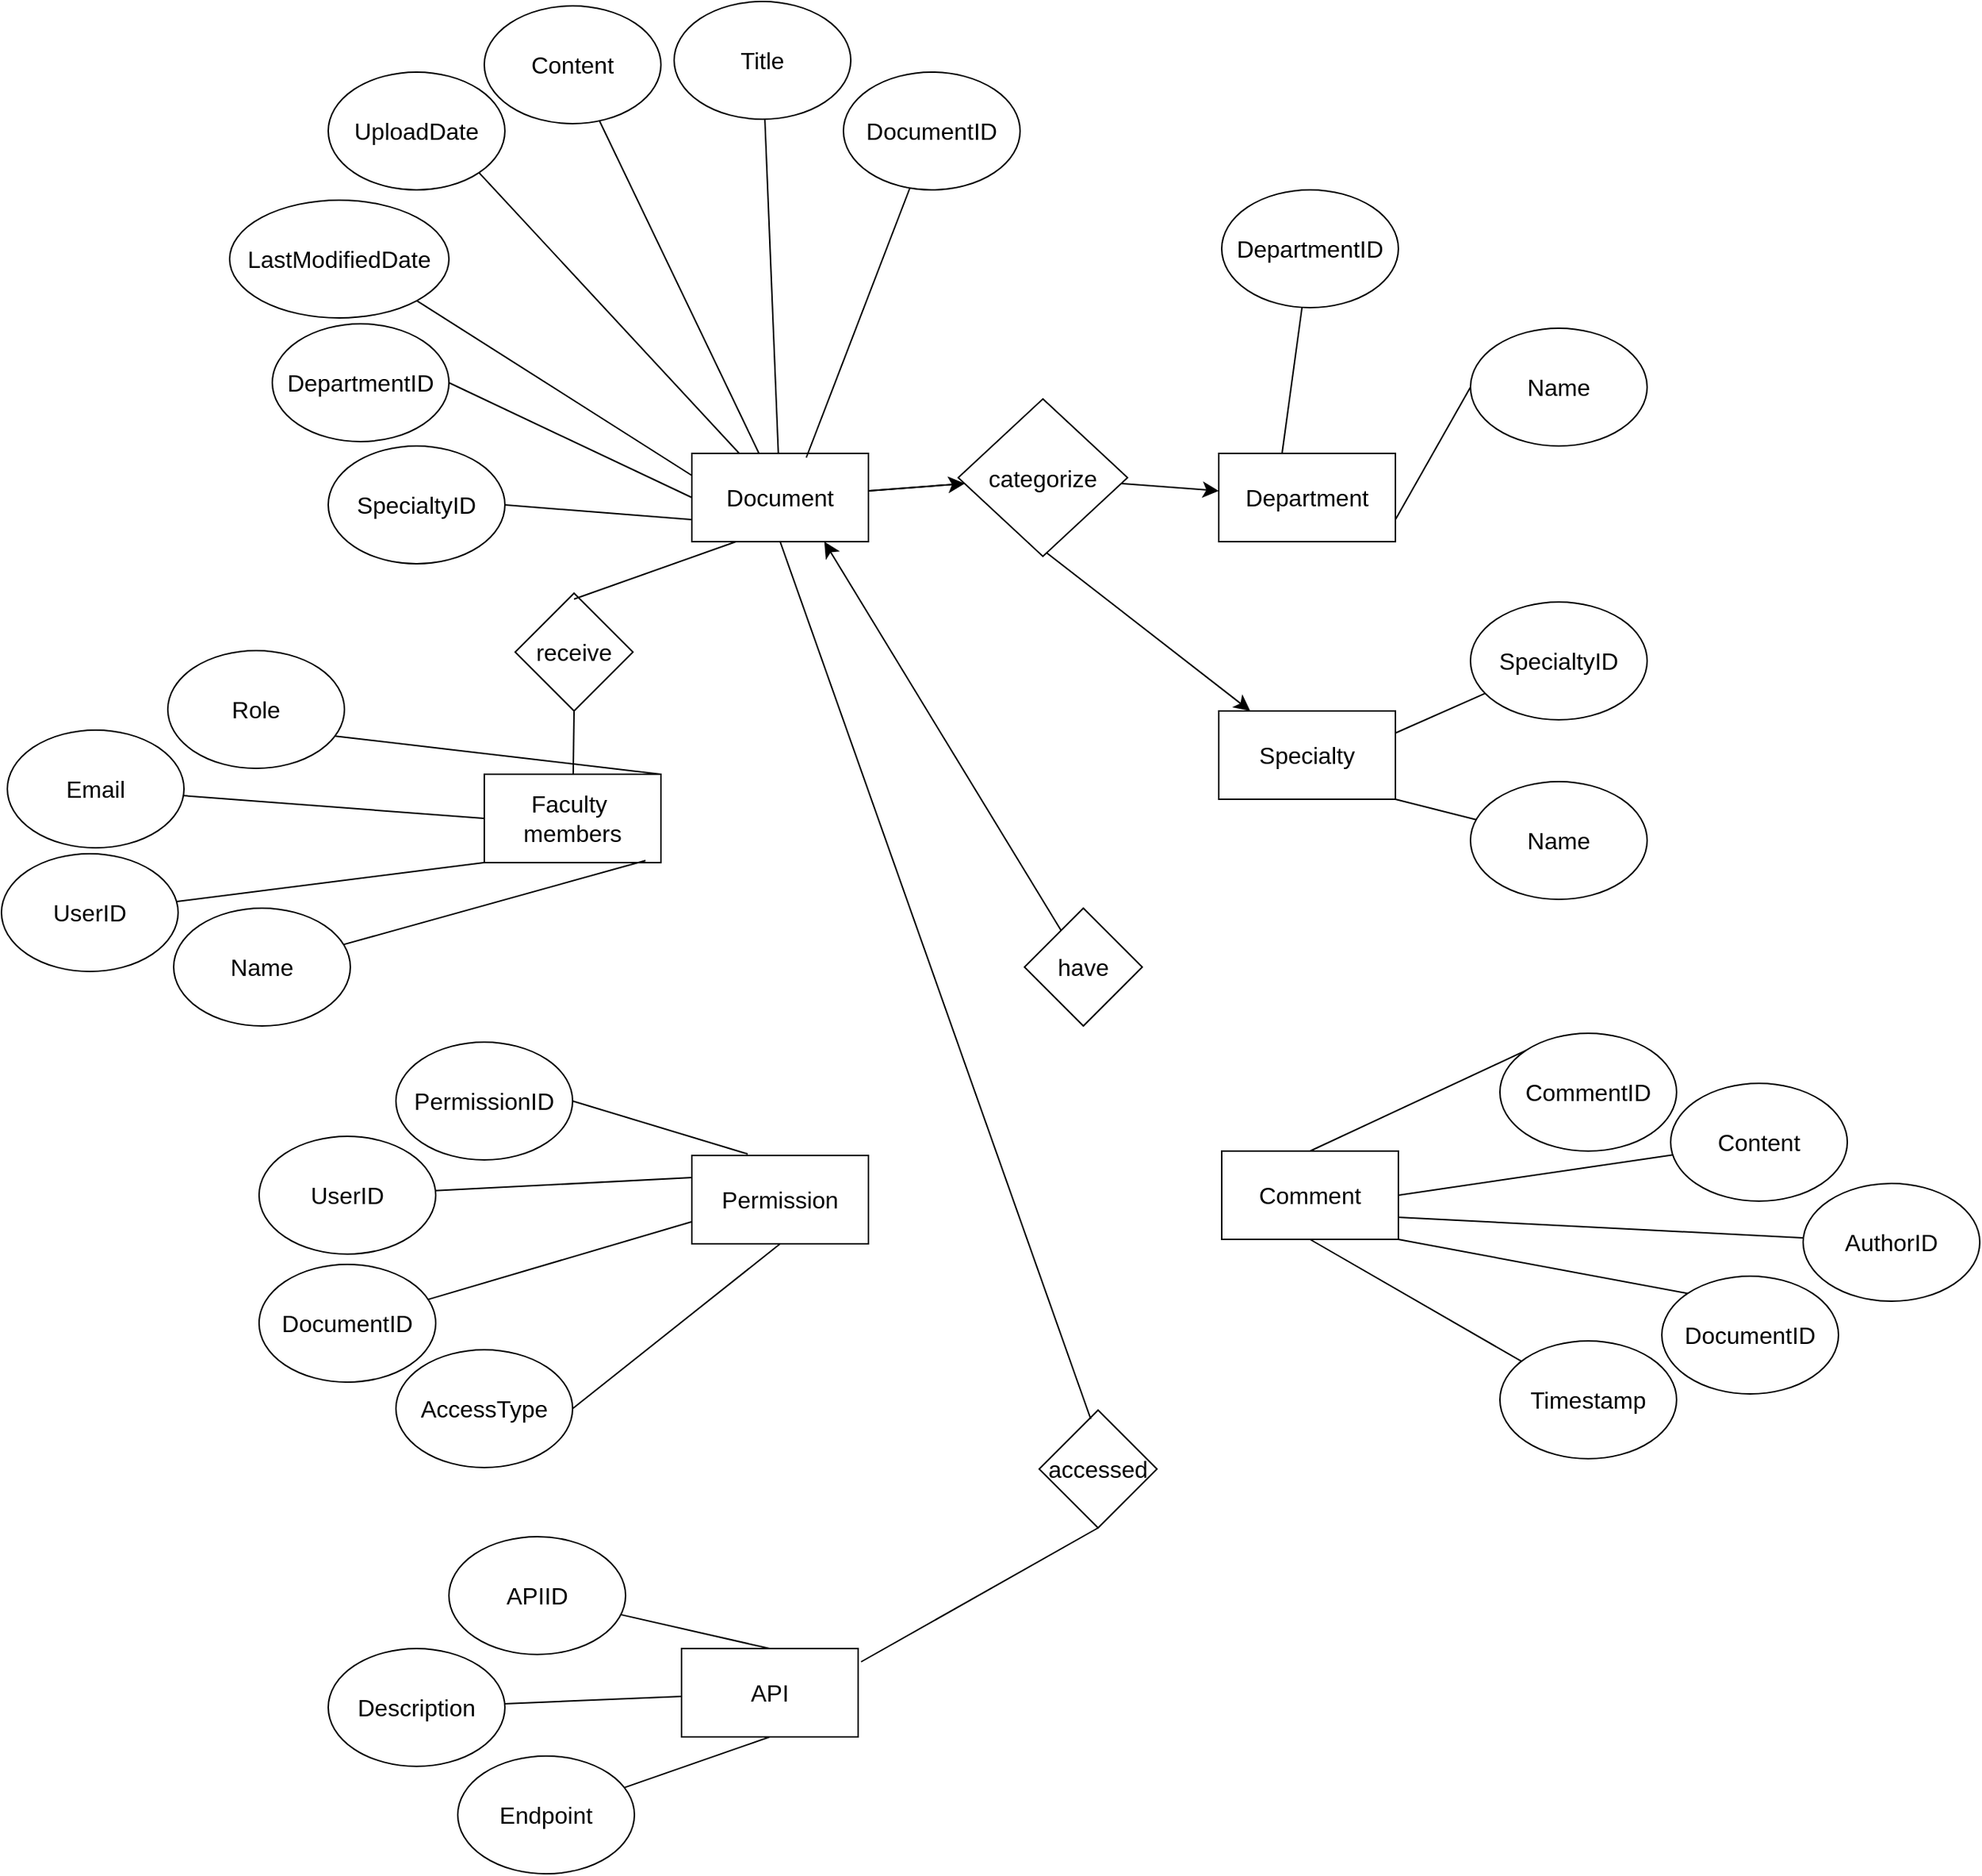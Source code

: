 <mxfile version="22.1.16" type="github">
  <diagram name="Page-1" id="CB8bF0mw-30R6pwMYmQ7">
    <mxGraphModel dx="3221" dy="1424" grid="0" gridSize="10" guides="1" tooltips="1" connect="1" arrows="1" fold="1" page="0" pageScale="1" pageWidth="827" pageHeight="1169" math="0" shadow="0">
      <root>
        <mxCell id="0" />
        <mxCell id="1" parent="0" />
        <mxCell id="AcX79DQq8TtY2j8x3X8w-1" value="Department" style="rounded=0;whiteSpace=wrap;html=1;fontSize=16;" parent="1" vertex="1">
          <mxGeometry x="333" y="48" width="120" height="60" as="geometry" />
        </mxCell>
        <mxCell id="AcX79DQq8TtY2j8x3X8w-103" value="" style="edgeStyle=none;curved=1;rounded=0;orthogonalLoop=1;jettySize=auto;html=1;fontSize=12;startSize=8;endSize=8;" parent="1" source="AcX79DQq8TtY2j8x3X8w-2" target="AcX79DQq8TtY2j8x3X8w-102" edge="1">
          <mxGeometry relative="1" as="geometry" />
        </mxCell>
        <mxCell id="AcX79DQq8TtY2j8x3X8w-113" value="" style="edgeStyle=none;curved=1;rounded=0;orthogonalLoop=1;jettySize=auto;html=1;fontSize=12;startSize=8;endSize=8;" parent="1" source="AcX79DQq8TtY2j8x3X8w-2" target="AcX79DQq8TtY2j8x3X8w-102" edge="1">
          <mxGeometry relative="1" as="geometry" />
        </mxCell>
        <mxCell id="AcX79DQq8TtY2j8x3X8w-2" value="Document" style="rounded=0;whiteSpace=wrap;html=1;fontSize=16;" parent="1" vertex="1">
          <mxGeometry x="-25" y="48" width="120" height="60" as="geometry" />
        </mxCell>
        <mxCell id="AcX79DQq8TtY2j8x3X8w-3" value="Specialty" style="rounded=0;whiteSpace=wrap;html=1;fontSize=16;" parent="1" vertex="1">
          <mxGeometry x="333" y="223" width="120" height="60" as="geometry" />
        </mxCell>
        <mxCell id="AcX79DQq8TtY2j8x3X8w-4" value="Faculty&amp;nbsp; members" style="rounded=0;whiteSpace=wrap;html=1;fontSize=16;" parent="1" vertex="1">
          <mxGeometry x="-166" y="266" width="120" height="60" as="geometry" />
        </mxCell>
        <mxCell id="AcX79DQq8TtY2j8x3X8w-5" value="Permission" style="rounded=0;whiteSpace=wrap;html=1;fontSize=16;" parent="1" vertex="1">
          <mxGeometry x="-25" y="525" width="120" height="60" as="geometry" />
        </mxCell>
        <mxCell id="AcX79DQq8TtY2j8x3X8w-6" value="Comment" style="rounded=0;whiteSpace=wrap;html=1;fontSize=16;" parent="1" vertex="1">
          <mxGeometry x="335" y="522" width="120" height="60" as="geometry" />
        </mxCell>
        <mxCell id="AcX79DQq8TtY2j8x3X8w-8" value="API" style="rounded=0;whiteSpace=wrap;html=1;fontSize=16;" parent="1" vertex="1">
          <mxGeometry x="-32" y="860" width="120" height="60" as="geometry" />
        </mxCell>
        <mxCell id="AcX79DQq8TtY2j8x3X8w-9" value="Name" style="ellipse;whiteSpace=wrap;html=1;fontSize=16;" parent="1" vertex="1">
          <mxGeometry x="504" y="-37" width="120" height="80" as="geometry" />
        </mxCell>
        <mxCell id="AcX79DQq8TtY2j8x3X8w-10" value="DepartmentID" style="ellipse;whiteSpace=wrap;html=1;fontSize=16;" parent="1" vertex="1">
          <mxGeometry x="-310" y="-40" width="120" height="80" as="geometry" />
        </mxCell>
        <mxCell id="AcX79DQq8TtY2j8x3X8w-11" value="SpecialtyID" style="ellipse;whiteSpace=wrap;html=1;fontSize=16;" parent="1" vertex="1">
          <mxGeometry x="-272" y="43" width="120" height="80" as="geometry" />
        </mxCell>
        <mxCell id="AcX79DQq8TtY2j8x3X8w-12" value="LastModifiedDate" style="ellipse;whiteSpace=wrap;html=1;fontSize=16;" parent="1" vertex="1">
          <mxGeometry x="-339" y="-124" width="149" height="80" as="geometry" />
        </mxCell>
        <mxCell id="AcX79DQq8TtY2j8x3X8w-13" value="Title" style="ellipse;whiteSpace=wrap;html=1;fontSize=16;" parent="1" vertex="1">
          <mxGeometry x="-37" y="-259" width="120" height="80" as="geometry" />
        </mxCell>
        <mxCell id="AcX79DQq8TtY2j8x3X8w-14" value="Content" style="ellipse;whiteSpace=wrap;html=1;fontSize=16;" parent="1" vertex="1">
          <mxGeometry x="-166" y="-256" width="120" height="80" as="geometry" />
        </mxCell>
        <mxCell id="AcX79DQq8TtY2j8x3X8w-15" value="UploadDate" style="ellipse;whiteSpace=wrap;html=1;fontSize=16;" parent="1" vertex="1">
          <mxGeometry x="-272" y="-211" width="120" height="80" as="geometry" />
        </mxCell>
        <mxCell id="AcX79DQq8TtY2j8x3X8w-16" value="DocumentID" style="ellipse;whiteSpace=wrap;html=1;fontSize=16;" parent="1" vertex="1">
          <mxGeometry x="78" y="-211" width="120" height="80" as="geometry" />
        </mxCell>
        <mxCell id="AcX79DQq8TtY2j8x3X8w-18" value="" style="endArrow=none;html=1;rounded=0;fontSize=12;startSize=8;endSize=8;curved=1;exitX=0.648;exitY=0.048;exitDx=0;exitDy=0;exitPerimeter=0;" parent="1" source="AcX79DQq8TtY2j8x3X8w-2" target="AcX79DQq8TtY2j8x3X8w-16" edge="1">
          <mxGeometry width="50" height="50" relative="1" as="geometry">
            <mxPoint x="44" y="-40" as="sourcePoint" />
            <mxPoint x="94" y="-90" as="targetPoint" />
          </mxGeometry>
        </mxCell>
        <mxCell id="AcX79DQq8TtY2j8x3X8w-19" value="" style="endArrow=none;html=1;rounded=0;fontSize=12;startSize=8;endSize=8;curved=1;" parent="1" source="AcX79DQq8TtY2j8x3X8w-2" target="AcX79DQq8TtY2j8x3X8w-13" edge="1">
          <mxGeometry width="50" height="50" relative="1" as="geometry">
            <mxPoint x="-10" y="23" as="sourcePoint" />
            <mxPoint x="40" y="-27" as="targetPoint" />
          </mxGeometry>
        </mxCell>
        <mxCell id="AcX79DQq8TtY2j8x3X8w-20" value="" style="endArrow=none;html=1;rounded=0;fontSize=12;startSize=8;endSize=8;curved=1;exitX=1;exitY=1;exitDx=0;exitDy=0;entryX=0;entryY=0.25;entryDx=0;entryDy=0;" parent="1" source="AcX79DQq8TtY2j8x3X8w-12" target="AcX79DQq8TtY2j8x3X8w-2" edge="1">
          <mxGeometry width="50" height="50" relative="1" as="geometry">
            <mxPoint x="-134" y="10" as="sourcePoint" />
            <mxPoint x="-84" y="-40" as="targetPoint" />
          </mxGeometry>
        </mxCell>
        <mxCell id="AcX79DQq8TtY2j8x3X8w-21" value="" style="endArrow=none;html=1;rounded=0;fontSize=12;startSize=8;endSize=8;curved=1;" parent="1" source="AcX79DQq8TtY2j8x3X8w-2" target="AcX79DQq8TtY2j8x3X8w-14" edge="1">
          <mxGeometry width="50" height="50" relative="1" as="geometry">
            <mxPoint x="-142" y="-56" as="sourcePoint" />
            <mxPoint x="-92" y="-106" as="targetPoint" />
          </mxGeometry>
        </mxCell>
        <mxCell id="AcX79DQq8TtY2j8x3X8w-22" value="" style="endArrow=none;html=1;rounded=0;fontSize=12;startSize=8;endSize=8;curved=1;exitX=1;exitY=0.5;exitDx=0;exitDy=0;entryX=0;entryY=0.75;entryDx=0;entryDy=0;" parent="1" source="AcX79DQq8TtY2j8x3X8w-11" target="AcX79DQq8TtY2j8x3X8w-2" edge="1">
          <mxGeometry width="50" height="50" relative="1" as="geometry">
            <mxPoint x="-112" y="110" as="sourcePoint" />
            <mxPoint x="-62" y="60" as="targetPoint" />
          </mxGeometry>
        </mxCell>
        <mxCell id="AcX79DQq8TtY2j8x3X8w-23" value="" style="endArrow=none;html=1;rounded=0;fontSize=12;startSize=8;endSize=8;curved=1;exitX=1;exitY=0.5;exitDx=0;exitDy=0;entryX=0;entryY=0.5;entryDx=0;entryDy=0;" parent="1" source="AcX79DQq8TtY2j8x3X8w-10" target="AcX79DQq8TtY2j8x3X8w-2" edge="1">
          <mxGeometry width="50" height="50" relative="1" as="geometry">
            <mxPoint x="-106" y="35" as="sourcePoint" />
            <mxPoint x="-56" y="-15" as="targetPoint" />
          </mxGeometry>
        </mxCell>
        <mxCell id="AcX79DQq8TtY2j8x3X8w-24" value="" style="endArrow=none;html=1;rounded=0;fontSize=12;startSize=8;endSize=8;curved=1;entryX=1;entryY=1;entryDx=0;entryDy=0;" parent="1" source="AcX79DQq8TtY2j8x3X8w-2" target="AcX79DQq8TtY2j8x3X8w-15" edge="1">
          <mxGeometry width="50" height="50" relative="1" as="geometry">
            <mxPoint x="-154" y="-23" as="sourcePoint" />
            <mxPoint x="-104" y="-73" as="targetPoint" />
          </mxGeometry>
        </mxCell>
        <mxCell id="AcX79DQq8TtY2j8x3X8w-25" value="Name" style="ellipse;whiteSpace=wrap;html=1;fontSize=16;" parent="1" vertex="1">
          <mxGeometry x="-377" y="357" width="120" height="80" as="geometry" />
        </mxCell>
        <mxCell id="AcX79DQq8TtY2j8x3X8w-26" value="UserID" style="ellipse;whiteSpace=wrap;html=1;fontSize=16;" parent="1" vertex="1">
          <mxGeometry x="-494" y="320" width="120" height="80" as="geometry" />
        </mxCell>
        <mxCell id="AcX79DQq8TtY2j8x3X8w-27" value="Name" style="ellipse;whiteSpace=wrap;html=1;fontSize=16;" parent="1" vertex="1">
          <mxGeometry x="504" y="271" width="120" height="80" as="geometry" />
        </mxCell>
        <mxCell id="AcX79DQq8TtY2j8x3X8w-28" value="SpecialtyID" style="ellipse;whiteSpace=wrap;html=1;fontSize=16;" parent="1" vertex="1">
          <mxGeometry x="504" y="149" width="120" height="80" as="geometry" />
        </mxCell>
        <mxCell id="AcX79DQq8TtY2j8x3X8w-29" value="DepartmentID" style="ellipse;whiteSpace=wrap;html=1;fontSize=16;" parent="1" vertex="1">
          <mxGeometry x="335" y="-131" width="120" height="80" as="geometry" />
        </mxCell>
        <mxCell id="AcX79DQq8TtY2j8x3X8w-30" value="" style="endArrow=none;html=1;rounded=0;fontSize=12;startSize=8;endSize=8;curved=1;entryX=0;entryY=0.5;entryDx=0;entryDy=0;exitX=1;exitY=0.75;exitDx=0;exitDy=0;" parent="1" source="AcX79DQq8TtY2j8x3X8w-1" target="AcX79DQq8TtY2j8x3X8w-9" edge="1">
          <mxGeometry width="50" height="50" relative="1" as="geometry">
            <mxPoint x="262" y="72" as="sourcePoint" />
            <mxPoint x="312" y="22" as="targetPoint" />
          </mxGeometry>
        </mxCell>
        <mxCell id="AcX79DQq8TtY2j8x3X8w-31" value="" style="endArrow=none;html=1;rounded=0;fontSize=12;startSize=8;endSize=8;curved=1;" parent="1" target="AcX79DQq8TtY2j8x3X8w-29" edge="1">
          <mxGeometry width="50" height="50" relative="1" as="geometry">
            <mxPoint x="376" y="48" as="sourcePoint" />
            <mxPoint x="426" y="-2" as="targetPoint" />
          </mxGeometry>
        </mxCell>
        <mxCell id="AcX79DQq8TtY2j8x3X8w-36" value="" style="endArrow=none;html=1;rounded=0;fontSize=12;startSize=8;endSize=8;curved=1;entryX=0.913;entryY=0.977;entryDx=0;entryDy=0;entryPerimeter=0;" parent="1" source="AcX79DQq8TtY2j8x3X8w-25" target="AcX79DQq8TtY2j8x3X8w-4" edge="1">
          <mxGeometry width="50" height="50" relative="1" as="geometry">
            <mxPoint x="373" y="379" as="sourcePoint" />
            <mxPoint x="-50" y="317" as="targetPoint" />
          </mxGeometry>
        </mxCell>
        <mxCell id="AcX79DQq8TtY2j8x3X8w-37" value="Role" style="ellipse;whiteSpace=wrap;html=1;fontSize=16;" parent="1" vertex="1">
          <mxGeometry x="-381" y="182" width="120" height="80" as="geometry" />
        </mxCell>
        <mxCell id="AcX79DQq8TtY2j8x3X8w-38" value="Email" style="ellipse;whiteSpace=wrap;html=1;fontSize=16;" parent="1" vertex="1">
          <mxGeometry x="-490" y="236" width="120" height="80" as="geometry" />
        </mxCell>
        <mxCell id="AcX79DQq8TtY2j8x3X8w-39" value="" style="endArrow=none;html=1;rounded=0;fontSize=12;startSize=8;endSize=8;curved=1;exitX=1;exitY=0;exitDx=0;exitDy=0;entryX=0.949;entryY=0.726;entryDx=0;entryDy=0;entryPerimeter=0;" parent="1" source="AcX79DQq8TtY2j8x3X8w-4" target="AcX79DQq8TtY2j8x3X8w-37" edge="1">
          <mxGeometry width="50" height="50" relative="1" as="geometry">
            <mxPoint x="438" y="239" as="sourcePoint" />
            <mxPoint x="488" y="189" as="targetPoint" />
          </mxGeometry>
        </mxCell>
        <mxCell id="AcX79DQq8TtY2j8x3X8w-40" value="" style="endArrow=none;html=1;rounded=0;fontSize=12;startSize=8;endSize=8;curved=1;exitX=0;exitY=0.5;exitDx=0;exitDy=0;" parent="1" source="AcX79DQq8TtY2j8x3X8w-4" target="AcX79DQq8TtY2j8x3X8w-38" edge="1">
          <mxGeometry width="50" height="50" relative="1" as="geometry">
            <mxPoint x="482" y="297" as="sourcePoint" />
            <mxPoint x="532" y="247" as="targetPoint" />
          </mxGeometry>
        </mxCell>
        <mxCell id="AcX79DQq8TtY2j8x3X8w-43" value="" style="endArrow=none;html=1;rounded=0;fontSize=12;startSize=8;endSize=8;curved=1;exitX=0;exitY=1;exitDx=0;exitDy=0;" parent="1" source="AcX79DQq8TtY2j8x3X8w-4" target="AcX79DQq8TtY2j8x3X8w-26" edge="1">
          <mxGeometry width="50" height="50" relative="1" as="geometry">
            <mxPoint x="516" y="315" as="sourcePoint" />
            <mxPoint x="566" y="265" as="targetPoint" />
          </mxGeometry>
        </mxCell>
        <mxCell id="AcX79DQq8TtY2j8x3X8w-44" value="PermissionID" style="ellipse;whiteSpace=wrap;html=1;fontSize=16;" parent="1" vertex="1">
          <mxGeometry x="-226" y="448" width="120" height="80" as="geometry" />
        </mxCell>
        <mxCell id="AcX79DQq8TtY2j8x3X8w-49" value="Endpoint" style="ellipse;whiteSpace=wrap;html=1;fontSize=16;" parent="1" vertex="1">
          <mxGeometry x="-184" y="933" width="120" height="80" as="geometry" />
        </mxCell>
        <mxCell id="AcX79DQq8TtY2j8x3X8w-50" value="Description" style="ellipse;whiteSpace=wrap;html=1;fontSize=16;" parent="1" vertex="1">
          <mxGeometry x="-272" y="860" width="120" height="80" as="geometry" />
        </mxCell>
        <mxCell id="AcX79DQq8TtY2j8x3X8w-55" value="Timestamp" style="ellipse;whiteSpace=wrap;html=1;fontSize=16;" parent="1" vertex="1">
          <mxGeometry x="524" y="651" width="120" height="80" as="geometry" />
        </mxCell>
        <mxCell id="AcX79DQq8TtY2j8x3X8w-56" value="DocumentID" style="ellipse;whiteSpace=wrap;html=1;fontSize=16;" parent="1" vertex="1">
          <mxGeometry x="634" y="607" width="120" height="80" as="geometry" />
        </mxCell>
        <mxCell id="AcX79DQq8TtY2j8x3X8w-57" value="AuthorID" style="ellipse;whiteSpace=wrap;html=1;fontSize=16;" parent="1" vertex="1">
          <mxGeometry x="730" y="544" width="120" height="80" as="geometry" />
        </mxCell>
        <mxCell id="AcX79DQq8TtY2j8x3X8w-58" value="Content" style="ellipse;whiteSpace=wrap;html=1;fontSize=16;" parent="1" vertex="1">
          <mxGeometry x="640" y="476" width="120" height="80" as="geometry" />
        </mxCell>
        <mxCell id="AcX79DQq8TtY2j8x3X8w-59" value="CommentID" style="ellipse;whiteSpace=wrap;html=1;fontSize=16;" parent="1" vertex="1">
          <mxGeometry x="524" y="442" width="120" height="80" as="geometry" />
        </mxCell>
        <mxCell id="AcX79DQq8TtY2j8x3X8w-60" value="AccessType" style="ellipse;whiteSpace=wrap;html=1;fontSize=16;" parent="1" vertex="1">
          <mxGeometry x="-226" y="657" width="120" height="80" as="geometry" />
        </mxCell>
        <mxCell id="AcX79DQq8TtY2j8x3X8w-61" value="DocumentID" style="ellipse;whiteSpace=wrap;html=1;fontSize=16;" parent="1" vertex="1">
          <mxGeometry x="-319" y="599" width="120" height="80" as="geometry" />
        </mxCell>
        <mxCell id="AcX79DQq8TtY2j8x3X8w-62" value="UserID" style="ellipse;whiteSpace=wrap;html=1;fontSize=16;" parent="1" vertex="1">
          <mxGeometry x="-319" y="512" width="120" height="80" as="geometry" />
        </mxCell>
        <mxCell id="AcX79DQq8TtY2j8x3X8w-63" style="edgeStyle=none;curved=1;rounded=0;orthogonalLoop=1;jettySize=auto;html=1;exitX=0;exitY=0;exitDx=0;exitDy=0;fontSize=12;startSize=8;endSize=8;" parent="1" source="AcX79DQq8TtY2j8x3X8w-60" target="AcX79DQq8TtY2j8x3X8w-60" edge="1">
          <mxGeometry relative="1" as="geometry" />
        </mxCell>
        <mxCell id="AcX79DQq8TtY2j8x3X8w-65" style="edgeStyle=none;curved=1;rounded=0;orthogonalLoop=1;jettySize=auto;html=1;exitX=1;exitY=0.5;exitDx=0;exitDy=0;fontSize=12;startSize=8;endSize=8;" parent="1" source="AcX79DQq8TtY2j8x3X8w-60" target="AcX79DQq8TtY2j8x3X8w-60" edge="1">
          <mxGeometry relative="1" as="geometry" />
        </mxCell>
        <mxCell id="AcX79DQq8TtY2j8x3X8w-70" value="" style="endArrow=none;html=1;rounded=0;fontSize=12;startSize=8;endSize=8;curved=1;entryX=1;entryY=0.5;entryDx=0;entryDy=0;" parent="1" target="AcX79DQq8TtY2j8x3X8w-44" edge="1">
          <mxGeometry width="50" height="50" relative="1" as="geometry">
            <mxPoint x="13" y="524" as="sourcePoint" />
            <mxPoint x="63" y="474" as="targetPoint" />
          </mxGeometry>
        </mxCell>
        <mxCell id="AcX79DQq8TtY2j8x3X8w-71" value="" style="endArrow=none;html=1;rounded=0;fontSize=12;startSize=8;endSize=8;curved=1;entryX=0.5;entryY=1;entryDx=0;entryDy=0;exitX=1;exitY=0.5;exitDx=0;exitDy=0;" parent="1" source="AcX79DQq8TtY2j8x3X8w-60" target="AcX79DQq8TtY2j8x3X8w-5" edge="1">
          <mxGeometry width="50" height="50" relative="1" as="geometry">
            <mxPoint x="-34" y="663" as="sourcePoint" />
            <mxPoint x="16" y="613" as="targetPoint" />
          </mxGeometry>
        </mxCell>
        <mxCell id="AcX79DQq8TtY2j8x3X8w-72" value="" style="endArrow=none;html=1;rounded=0;fontSize=12;startSize=8;endSize=8;curved=1;entryX=0;entryY=0.75;entryDx=0;entryDy=0;" parent="1" source="AcX79DQq8TtY2j8x3X8w-61" target="AcX79DQq8TtY2j8x3X8w-5" edge="1">
          <mxGeometry width="50" height="50" relative="1" as="geometry">
            <mxPoint x="-120" y="632" as="sourcePoint" />
            <mxPoint x="-70" y="582" as="targetPoint" />
          </mxGeometry>
        </mxCell>
        <mxCell id="AcX79DQq8TtY2j8x3X8w-73" value="" style="endArrow=none;html=1;rounded=0;fontSize=12;startSize=8;endSize=8;curved=1;entryX=0;entryY=0.25;entryDx=0;entryDy=0;" parent="1" source="AcX79DQq8TtY2j8x3X8w-62" target="AcX79DQq8TtY2j8x3X8w-5" edge="1">
          <mxGeometry width="50" height="50" relative="1" as="geometry">
            <mxPoint x="-156" y="579" as="sourcePoint" />
            <mxPoint x="-106" y="529" as="targetPoint" />
          </mxGeometry>
        </mxCell>
        <mxCell id="AcX79DQq8TtY2j8x3X8w-75" value="" style="endArrow=none;html=1;rounded=0;fontSize=12;startSize=8;endSize=8;curved=1;entryX=0;entryY=0;entryDx=0;entryDy=0;exitX=0.5;exitY=0;exitDx=0;exitDy=0;" parent="1" source="AcX79DQq8TtY2j8x3X8w-6" target="AcX79DQq8TtY2j8x3X8w-59" edge="1">
          <mxGeometry width="50" height="50" relative="1" as="geometry">
            <mxPoint x="453" y="509" as="sourcePoint" />
            <mxPoint x="503" y="459" as="targetPoint" />
          </mxGeometry>
        </mxCell>
        <mxCell id="AcX79DQq8TtY2j8x3X8w-76" value="" style="endArrow=none;html=1;rounded=0;fontSize=12;startSize=8;endSize=8;curved=1;exitX=1;exitY=0.5;exitDx=0;exitDy=0;" parent="1" source="AcX79DQq8TtY2j8x3X8w-6" target="AcX79DQq8TtY2j8x3X8w-58" edge="1">
          <mxGeometry width="50" height="50" relative="1" as="geometry">
            <mxPoint x="526" y="590" as="sourcePoint" />
            <mxPoint x="576" y="540" as="targetPoint" />
          </mxGeometry>
        </mxCell>
        <mxCell id="AcX79DQq8TtY2j8x3X8w-77" value="" style="endArrow=none;html=1;rounded=0;fontSize=12;startSize=8;endSize=8;curved=1;exitX=1;exitY=0.75;exitDx=0;exitDy=0;" parent="1" source="AcX79DQq8TtY2j8x3X8w-6" target="AcX79DQq8TtY2j8x3X8w-57" edge="1">
          <mxGeometry width="50" height="50" relative="1" as="geometry">
            <mxPoint x="591" y="616" as="sourcePoint" />
            <mxPoint x="641" y="566" as="targetPoint" />
          </mxGeometry>
        </mxCell>
        <mxCell id="AcX79DQq8TtY2j8x3X8w-78" value="" style="endArrow=none;html=1;rounded=0;fontSize=12;startSize=8;endSize=8;curved=1;entryX=0;entryY=0;entryDx=0;entryDy=0;exitX=1;exitY=1;exitDx=0;exitDy=0;" parent="1" source="AcX79DQq8TtY2j8x3X8w-6" target="AcX79DQq8TtY2j8x3X8w-56" edge="1">
          <mxGeometry width="50" height="50" relative="1" as="geometry">
            <mxPoint x="497" y="680" as="sourcePoint" />
            <mxPoint x="547" y="630" as="targetPoint" />
          </mxGeometry>
        </mxCell>
        <mxCell id="AcX79DQq8TtY2j8x3X8w-79" value="" style="endArrow=none;html=1;rounded=0;fontSize=12;startSize=8;endSize=8;curved=1;exitX=0.5;exitY=1;exitDx=0;exitDy=0;" parent="1" source="AcX79DQq8TtY2j8x3X8w-6" target="AcX79DQq8TtY2j8x3X8w-55" edge="1">
          <mxGeometry width="50" height="50" relative="1" as="geometry">
            <mxPoint x="427" y="667" as="sourcePoint" />
            <mxPoint x="477" y="617" as="targetPoint" />
          </mxGeometry>
        </mxCell>
        <mxCell id="AcX79DQq8TtY2j8x3X8w-85" value="APIID" style="ellipse;whiteSpace=wrap;html=1;fontSize=16;" parent="1" vertex="1">
          <mxGeometry x="-190" y="784" width="120" height="80" as="geometry" />
        </mxCell>
        <mxCell id="AcX79DQq8TtY2j8x3X8w-93" value="" style="endArrow=none;html=1;rounded=0;fontSize=12;startSize=8;endSize=8;curved=1;entryX=0.5;entryY=1;entryDx=0;entryDy=0;" parent="1" source="AcX79DQq8TtY2j8x3X8w-49" target="AcX79DQq8TtY2j8x3X8w-8" edge="1">
          <mxGeometry width="50" height="50" relative="1" as="geometry">
            <mxPoint x="-64" y="1023" as="sourcePoint" />
            <mxPoint x="6.711" y="973" as="targetPoint" />
          </mxGeometry>
        </mxCell>
        <mxCell id="AcX79DQq8TtY2j8x3X8w-94" value="" style="endArrow=none;html=1;rounded=0;fontSize=12;startSize=8;endSize=8;curved=1;entryX=0.5;entryY=0;entryDx=0;entryDy=0;" parent="1" source="AcX79DQq8TtY2j8x3X8w-85" target="AcX79DQq8TtY2j8x3X8w-8" edge="1">
          <mxGeometry width="50" height="50" relative="1" as="geometry">
            <mxPoint x="-70" y="874" as="sourcePoint" />
            <mxPoint x="0.711" y="824" as="targetPoint" />
          </mxGeometry>
        </mxCell>
        <mxCell id="AcX79DQq8TtY2j8x3X8w-95" value="" style="endArrow=none;html=1;rounded=0;fontSize=12;startSize=8;endSize=8;curved=1;" parent="1" source="AcX79DQq8TtY2j8x3X8w-50" target="AcX79DQq8TtY2j8x3X8w-8" edge="1">
          <mxGeometry width="50" height="50" relative="1" as="geometry">
            <mxPoint x="-152" y="950" as="sourcePoint" />
            <mxPoint x="-81.289" y="900" as="targetPoint" />
          </mxGeometry>
        </mxCell>
        <mxCell id="AcX79DQq8TtY2j8x3X8w-104" value="" style="edgeStyle=none;curved=1;rounded=0;orthogonalLoop=1;jettySize=auto;html=1;fontSize=12;startSize=8;endSize=8;" parent="1" source="AcX79DQq8TtY2j8x3X8w-102" target="AcX79DQq8TtY2j8x3X8w-1" edge="1">
          <mxGeometry relative="1" as="geometry" />
        </mxCell>
        <mxCell id="AcX79DQq8TtY2j8x3X8w-106" value="" style="edgeStyle=none;curved=1;rounded=0;orthogonalLoop=1;jettySize=auto;html=1;fontSize=12;startSize=8;endSize=8;exitX=0;exitY=1;exitDx=0;exitDy=0;" parent="1" source="AcX79DQq8TtY2j8x3X8w-102" target="AcX79DQq8TtY2j8x3X8w-3" edge="1">
          <mxGeometry relative="1" as="geometry">
            <mxPoint x="196" y="238" as="targetPoint" />
          </mxGeometry>
        </mxCell>
        <mxCell id="AcX79DQq8TtY2j8x3X8w-102" value="categorize" style="rhombus;whiteSpace=wrap;html=1;fontSize=16;rounded=0;" parent="1" vertex="1">
          <mxGeometry x="156" y="11" width="115" height="107" as="geometry" />
        </mxCell>
        <mxCell id="AcX79DQq8TtY2j8x3X8w-108" value="" style="endArrow=none;html=1;rounded=0;fontSize=12;startSize=8;endSize=8;curved=1;entryX=1;entryY=0.25;entryDx=0;entryDy=0;" parent="1" source="AcX79DQq8TtY2j8x3X8w-28" target="AcX79DQq8TtY2j8x3X8w-3" edge="1">
          <mxGeometry width="50" height="50" relative="1" as="geometry">
            <mxPoint x="433.289" y="239" as="sourcePoint" />
            <mxPoint x="433.289" y="189" as="targetPoint" />
          </mxGeometry>
        </mxCell>
        <mxCell id="AcX79DQq8TtY2j8x3X8w-109" value="" style="endArrow=none;html=1;rounded=0;fontSize=12;startSize=8;endSize=8;curved=1;entryX=1;entryY=1;entryDx=0;entryDy=0;" parent="1" source="AcX79DQq8TtY2j8x3X8w-27" target="AcX79DQq8TtY2j8x3X8w-3" edge="1">
          <mxGeometry width="50" height="50" relative="1" as="geometry">
            <mxPoint x="433.289" y="361" as="sourcePoint" />
            <mxPoint x="433.289" y="311" as="targetPoint" />
          </mxGeometry>
        </mxCell>
        <mxCell id="AcX79DQq8TtY2j8x3X8w-116" style="edgeStyle=none;curved=1;rounded=0;orthogonalLoop=1;jettySize=auto;html=1;entryX=0.75;entryY=1;entryDx=0;entryDy=0;fontSize=12;startSize=8;endSize=8;" parent="1" source="AcX79DQq8TtY2j8x3X8w-114" target="AcX79DQq8TtY2j8x3X8w-2" edge="1">
          <mxGeometry relative="1" as="geometry" />
        </mxCell>
        <mxCell id="AcX79DQq8TtY2j8x3X8w-114" value="have" style="rhombus;whiteSpace=wrap;html=1;fontSize=16;rounded=0;" parent="1" vertex="1">
          <mxGeometry x="201" y="357" width="80" height="80" as="geometry" />
        </mxCell>
        <mxCell id="AcX79DQq8TtY2j8x3X8w-117" value="receive" style="rhombus;whiteSpace=wrap;html=1;fontSize=16;rounded=0;" parent="1" vertex="1">
          <mxGeometry x="-145" y="143" width="80" height="80" as="geometry" />
        </mxCell>
        <mxCell id="AcX79DQq8TtY2j8x3X8w-120" value="accessed " style="rhombus;whiteSpace=wrap;html=1;fontSize=16;rounded=0;" parent="1" vertex="1">
          <mxGeometry x="211" y="698" width="80" height="80" as="geometry" />
        </mxCell>
        <mxCell id="1ALG8VU5sSVaMbYG_WAD-8" value="" style="endArrow=none;html=1;rounded=0;entryX=0.5;entryY=1;entryDx=0;entryDy=0;" edge="1" parent="1" source="AcX79DQq8TtY2j8x3X8w-4" target="AcX79DQq8TtY2j8x3X8w-117">
          <mxGeometry width="50" height="50" relative="1" as="geometry">
            <mxPoint x="-88" y="236" as="sourcePoint" />
            <mxPoint x="-38" y="186" as="targetPoint" />
          </mxGeometry>
        </mxCell>
        <mxCell id="1ALG8VU5sSVaMbYG_WAD-9" value="" style="endArrow=none;html=1;rounded=0;entryX=0.25;entryY=1;entryDx=0;entryDy=0;" edge="1" parent="1" target="AcX79DQq8TtY2j8x3X8w-2">
          <mxGeometry width="50" height="50" relative="1" as="geometry">
            <mxPoint x="-105" y="147" as="sourcePoint" />
            <mxPoint x="-55" y="97" as="targetPoint" />
          </mxGeometry>
        </mxCell>
        <mxCell id="1ALG8VU5sSVaMbYG_WAD-11" value="" style="endArrow=none;html=1;rounded=0;entryX=0.5;entryY=1;entryDx=0;entryDy=0;" edge="1" parent="1" target="AcX79DQq8TtY2j8x3X8w-2">
          <mxGeometry width="50" height="50" relative="1" as="geometry">
            <mxPoint x="246" y="704" as="sourcePoint" />
            <mxPoint x="296" y="654" as="targetPoint" />
          </mxGeometry>
        </mxCell>
        <mxCell id="1ALG8VU5sSVaMbYG_WAD-13" value="" style="endArrow=none;html=1;rounded=0;entryX=0.5;entryY=1;entryDx=0;entryDy=0;" edge="1" parent="1" target="AcX79DQq8TtY2j8x3X8w-120">
          <mxGeometry width="50" height="50" relative="1" as="geometry">
            <mxPoint x="90" y="869" as="sourcePoint" />
            <mxPoint x="140" y="819" as="targetPoint" />
          </mxGeometry>
        </mxCell>
      </root>
    </mxGraphModel>
  </diagram>
</mxfile>

